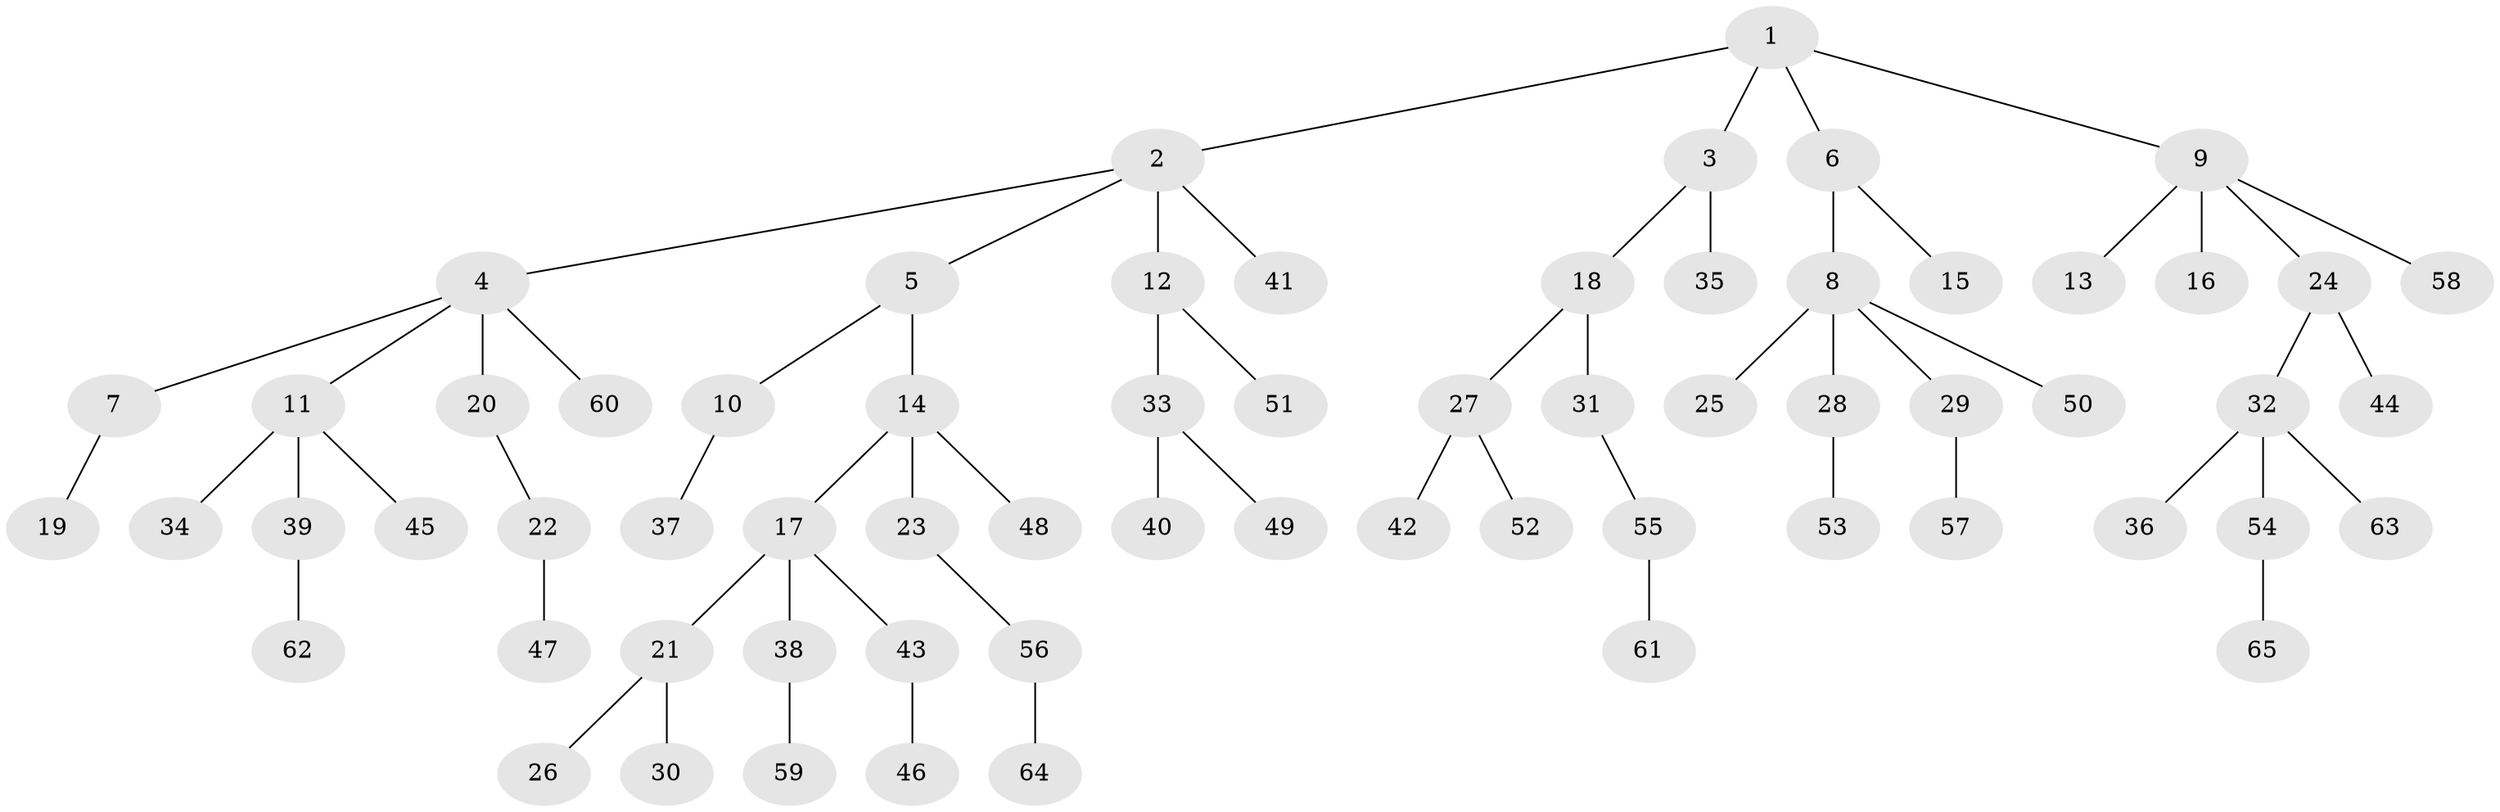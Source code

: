 // coarse degree distribution, {7: 0.02564102564102564, 3: 0.15384615384615385, 5: 0.02564102564102564, 4: 0.1282051282051282, 1: 0.6666666666666666}
// Generated by graph-tools (version 1.1) at 2025/19/03/04/25 18:19:09]
// undirected, 65 vertices, 64 edges
graph export_dot {
graph [start="1"]
  node [color=gray90,style=filled];
  1;
  2;
  3;
  4;
  5;
  6;
  7;
  8;
  9;
  10;
  11;
  12;
  13;
  14;
  15;
  16;
  17;
  18;
  19;
  20;
  21;
  22;
  23;
  24;
  25;
  26;
  27;
  28;
  29;
  30;
  31;
  32;
  33;
  34;
  35;
  36;
  37;
  38;
  39;
  40;
  41;
  42;
  43;
  44;
  45;
  46;
  47;
  48;
  49;
  50;
  51;
  52;
  53;
  54;
  55;
  56;
  57;
  58;
  59;
  60;
  61;
  62;
  63;
  64;
  65;
  1 -- 2;
  1 -- 3;
  1 -- 6;
  1 -- 9;
  2 -- 4;
  2 -- 5;
  2 -- 12;
  2 -- 41;
  3 -- 18;
  3 -- 35;
  4 -- 7;
  4 -- 11;
  4 -- 20;
  4 -- 60;
  5 -- 10;
  5 -- 14;
  6 -- 8;
  6 -- 15;
  7 -- 19;
  8 -- 25;
  8 -- 28;
  8 -- 29;
  8 -- 50;
  9 -- 13;
  9 -- 16;
  9 -- 24;
  9 -- 58;
  10 -- 37;
  11 -- 34;
  11 -- 39;
  11 -- 45;
  12 -- 33;
  12 -- 51;
  14 -- 17;
  14 -- 23;
  14 -- 48;
  17 -- 21;
  17 -- 38;
  17 -- 43;
  18 -- 27;
  18 -- 31;
  20 -- 22;
  21 -- 26;
  21 -- 30;
  22 -- 47;
  23 -- 56;
  24 -- 32;
  24 -- 44;
  27 -- 42;
  27 -- 52;
  28 -- 53;
  29 -- 57;
  31 -- 55;
  32 -- 36;
  32 -- 54;
  32 -- 63;
  33 -- 40;
  33 -- 49;
  38 -- 59;
  39 -- 62;
  43 -- 46;
  54 -- 65;
  55 -- 61;
  56 -- 64;
}
